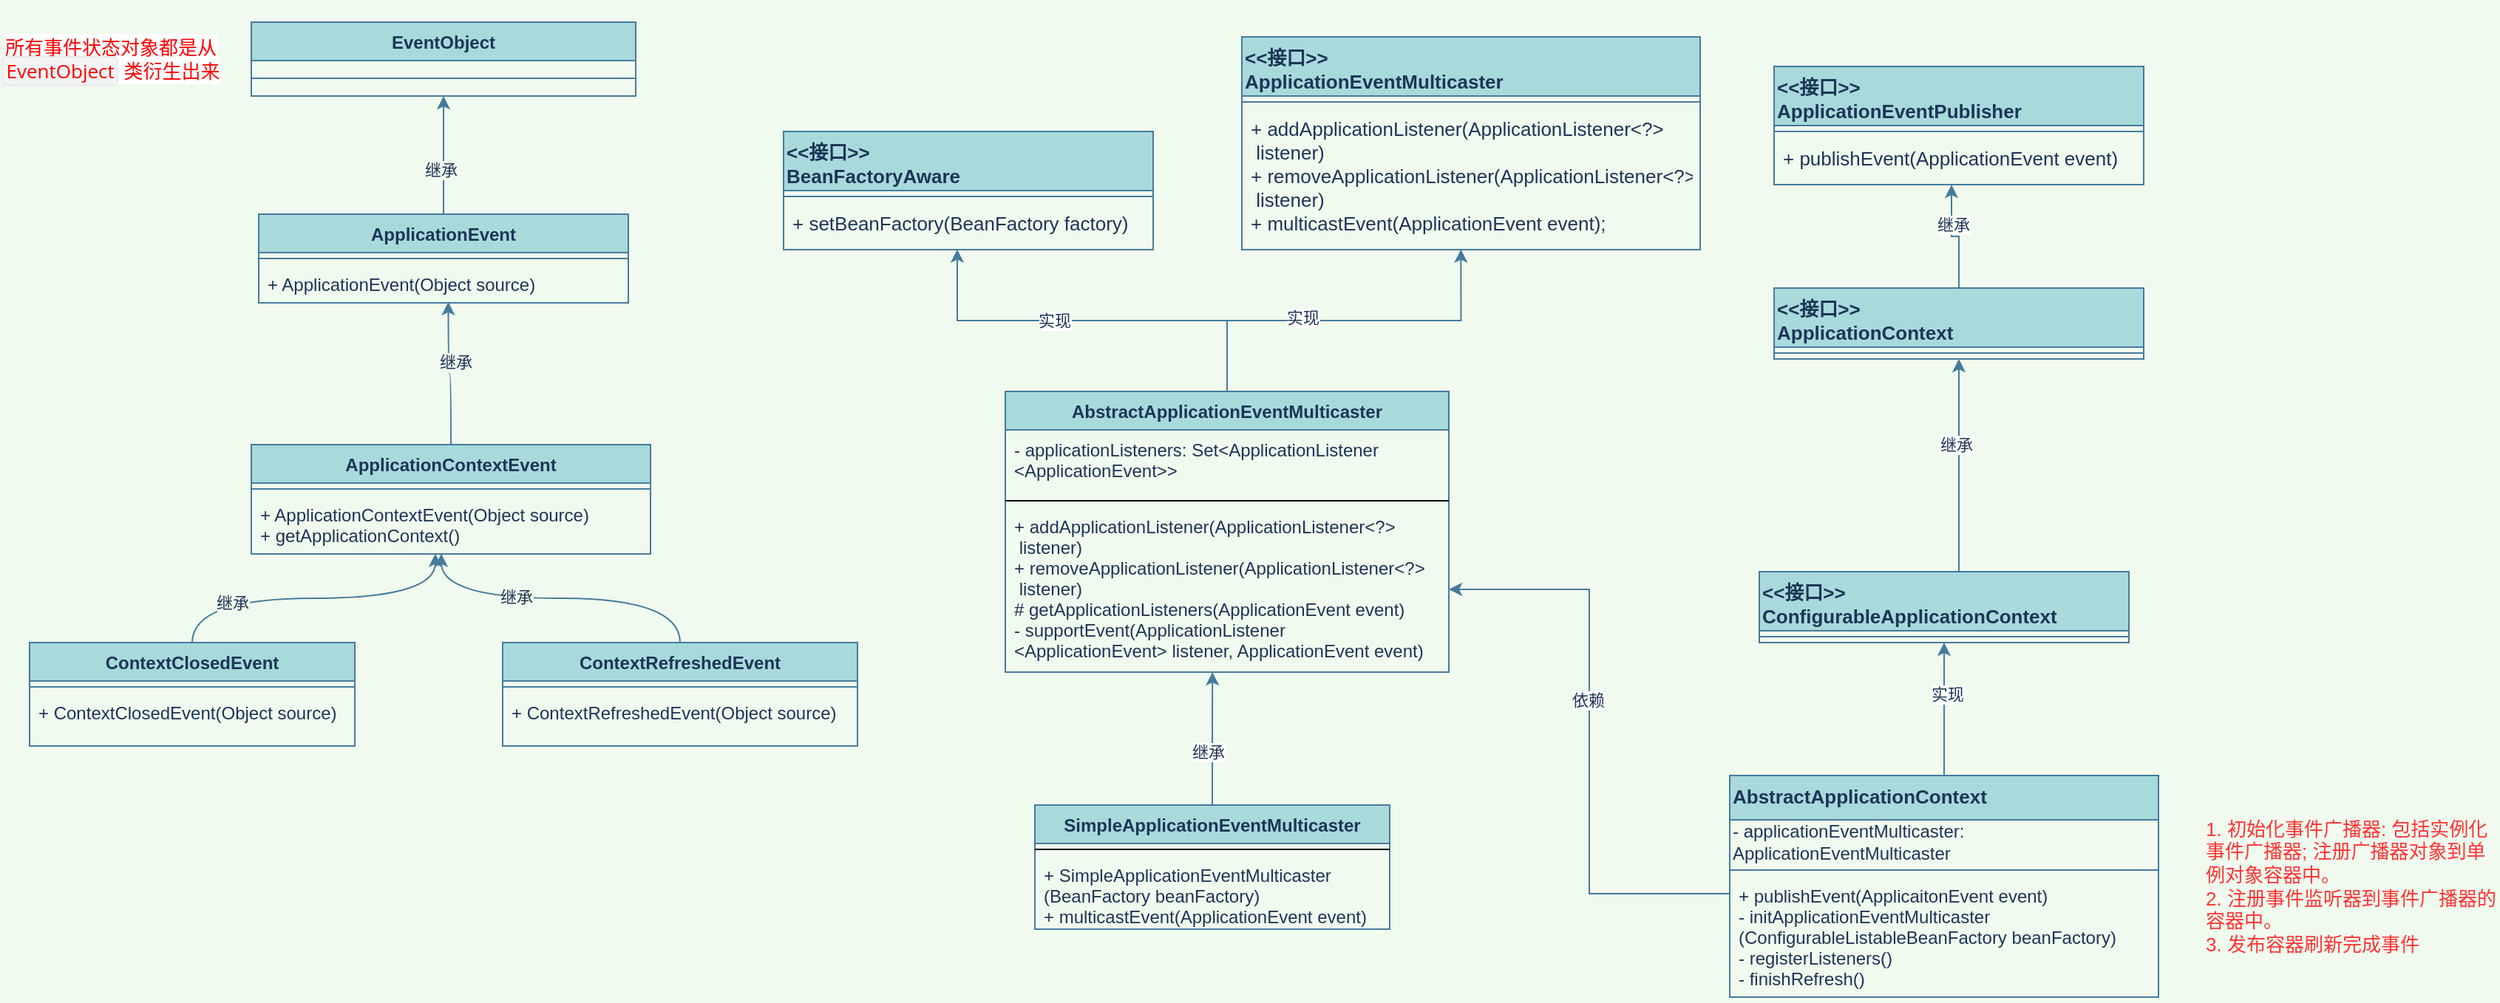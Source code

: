 <mxfile version="20.2.0" type="github">
  <diagram id="C5RBs43oDa-KdzZeNtuy" name="Page-1">
    <mxGraphModel dx="1865" dy="547" grid="1" gridSize="10" guides="1" tooltips="1" connect="1" arrows="1" fold="1" page="1" pageScale="1" pageWidth="827" pageHeight="1169" background="#F1FAEE" math="0" shadow="0">
      <root>
        <mxCell id="WIyWlLk6GJQsqaUBKTNV-0" />
        <mxCell id="WIyWlLk6GJQsqaUBKTNV-1" parent="WIyWlLk6GJQsqaUBKTNV-0" />
        <mxCell id="B0YlaRKhiyRvBtyhOVPh-0" value="EventObject" style="swimlane;fontStyle=1;align=center;verticalAlign=top;childLayout=stackLayout;horizontal=1;startSize=26;horizontalStack=0;resizeParent=1;resizeParentMax=0;resizeLast=0;collapsible=1;marginBottom=0;fillColor=#A8DADC;strokeColor=#457B9D;fontColor=#1D3557;" vertex="1" parent="WIyWlLk6GJQsqaUBKTNV-1">
          <mxGeometry x="100" y="100" width="260" height="50" as="geometry" />
        </mxCell>
        <mxCell id="B0YlaRKhiyRvBtyhOVPh-2" value="" style="line;strokeWidth=1;fillColor=none;align=left;verticalAlign=middle;spacingTop=-1;spacingLeft=3;spacingRight=3;rotatable=0;labelPosition=right;points=[];portConstraint=eastwest;labelBackgroundColor=#F1FAEE;strokeColor=#457B9D;fontColor=#1D3557;" vertex="1" parent="B0YlaRKhiyRvBtyhOVPh-0">
          <mxGeometry y="26" width="260" height="24" as="geometry" />
        </mxCell>
        <mxCell id="B0YlaRKhiyRvBtyhOVPh-8" style="edgeStyle=orthogonalEdgeStyle;rounded=0;orthogonalLoop=1;jettySize=auto;html=1;entryX=0.5;entryY=1;entryDx=0;entryDy=0;labelBackgroundColor=#F1FAEE;strokeColor=#457B9D;fontColor=#1D3557;" edge="1" parent="WIyWlLk6GJQsqaUBKTNV-1" source="B0YlaRKhiyRvBtyhOVPh-4" target="B0YlaRKhiyRvBtyhOVPh-0">
          <mxGeometry relative="1" as="geometry" />
        </mxCell>
        <mxCell id="B0YlaRKhiyRvBtyhOVPh-9" value="继承" style="edgeLabel;html=1;align=center;verticalAlign=middle;resizable=0;points=[];labelBackgroundColor=#F1FAEE;fontColor=#1D3557;" vertex="1" connectable="0" parent="B0YlaRKhiyRvBtyhOVPh-8">
          <mxGeometry x="-0.247" y="2" relative="1" as="geometry">
            <mxPoint as="offset" />
          </mxGeometry>
        </mxCell>
        <mxCell id="B0YlaRKhiyRvBtyhOVPh-4" value="ApplicationEvent" style="swimlane;fontStyle=1;align=center;verticalAlign=top;childLayout=stackLayout;horizontal=1;startSize=26;horizontalStack=0;resizeParent=1;resizeParentMax=0;resizeLast=0;collapsible=1;marginBottom=0;fillColor=#A8DADC;strokeColor=#457B9D;fontColor=#1D3557;" vertex="1" parent="WIyWlLk6GJQsqaUBKTNV-1">
          <mxGeometry x="105" y="230" width="250" height="60" as="geometry" />
        </mxCell>
        <mxCell id="B0YlaRKhiyRvBtyhOVPh-6" value="" style="line;strokeWidth=1;fillColor=none;align=left;verticalAlign=middle;spacingTop=-1;spacingLeft=3;spacingRight=3;rotatable=0;labelPosition=right;points=[];portConstraint=eastwest;labelBackgroundColor=#F1FAEE;strokeColor=#457B9D;fontColor=#1D3557;" vertex="1" parent="B0YlaRKhiyRvBtyhOVPh-4">
          <mxGeometry y="26" width="250" height="8" as="geometry" />
        </mxCell>
        <mxCell id="B0YlaRKhiyRvBtyhOVPh-7" value="+ ApplicationEvent(Object source)" style="text;strokeColor=none;fillColor=none;align=left;verticalAlign=top;spacingLeft=4;spacingRight=4;overflow=hidden;rotatable=0;points=[[0,0.5],[1,0.5]];portConstraint=eastwest;fontColor=#1D3557;" vertex="1" parent="B0YlaRKhiyRvBtyhOVPh-4">
          <mxGeometry y="34" width="250" height="26" as="geometry" />
        </mxCell>
        <mxCell id="B0YlaRKhiyRvBtyhOVPh-22" style="edgeStyle=orthogonalEdgeStyle;curved=1;rounded=0;orthogonalLoop=1;jettySize=auto;html=1;entryX=0.461;entryY=0.995;entryDx=0;entryDy=0;fontColor=#1D3557;strokeColor=#457B9D;fillColor=#A8DADC;entryPerimeter=0;labelBackgroundColor=#F1FAEE;" edge="1" parent="WIyWlLk6GJQsqaUBKTNV-1" source="B0YlaRKhiyRvBtyhOVPh-10" target="B0YlaRKhiyRvBtyhOVPh-17">
          <mxGeometry relative="1" as="geometry" />
        </mxCell>
        <mxCell id="B0YlaRKhiyRvBtyhOVPh-23" value="继承" style="edgeLabel;html=1;align=center;verticalAlign=middle;resizable=0;points=[];fontColor=#1D3557;labelBackgroundColor=#F1FAEE;" vertex="1" connectable="0" parent="B0YlaRKhiyRvBtyhOVPh-22">
          <mxGeometry x="-0.493" y="-3" relative="1" as="geometry">
            <mxPoint as="offset" />
          </mxGeometry>
        </mxCell>
        <mxCell id="B0YlaRKhiyRvBtyhOVPh-10" value="ContextClosedEvent" style="swimlane;fontStyle=1;align=center;verticalAlign=top;childLayout=stackLayout;horizontal=1;startSize=26;horizontalStack=0;resizeParent=1;resizeParentMax=0;resizeLast=0;collapsible=1;marginBottom=0;fontColor=#1D3557;strokeColor=#457B9D;fillColor=#A8DADC;" vertex="1" parent="WIyWlLk6GJQsqaUBKTNV-1">
          <mxGeometry x="-50" y="520" width="220" height="70" as="geometry" />
        </mxCell>
        <mxCell id="B0YlaRKhiyRvBtyhOVPh-12" value="" style="line;strokeWidth=1;fillColor=none;align=left;verticalAlign=middle;spacingTop=-1;spacingLeft=3;spacingRight=3;rotatable=0;labelPosition=right;points=[];portConstraint=eastwest;fontColor=#1D3557;labelBackgroundColor=#F1FAEE;strokeColor=#457B9D;" vertex="1" parent="B0YlaRKhiyRvBtyhOVPh-10">
          <mxGeometry y="26" width="220" height="8" as="geometry" />
        </mxCell>
        <mxCell id="B0YlaRKhiyRvBtyhOVPh-13" value="+ ContextClosedEvent(Object source) " style="text;strokeColor=none;fillColor=none;align=left;verticalAlign=top;spacingLeft=4;spacingRight=4;overflow=hidden;rotatable=0;points=[[0,0.5],[1,0.5]];portConstraint=eastwest;fontColor=#1D3557;" vertex="1" parent="B0YlaRKhiyRvBtyhOVPh-10">
          <mxGeometry y="34" width="220" height="36" as="geometry" />
        </mxCell>
        <mxCell id="B0YlaRKhiyRvBtyhOVPh-18" style="edgeStyle=orthogonalEdgeStyle;rounded=0;orthogonalLoop=1;jettySize=auto;html=1;entryX=0.513;entryY=0.977;entryDx=0;entryDy=0;entryPerimeter=0;fontColor=#1D3557;strokeColor=#457B9D;fillColor=#A8DADC;curved=1;labelBackgroundColor=#F1FAEE;" edge="1" parent="WIyWlLk6GJQsqaUBKTNV-1" source="B0YlaRKhiyRvBtyhOVPh-14" target="B0YlaRKhiyRvBtyhOVPh-7">
          <mxGeometry relative="1" as="geometry" />
        </mxCell>
        <mxCell id="B0YlaRKhiyRvBtyhOVPh-19" value="继承" style="edgeLabel;html=1;align=center;verticalAlign=middle;resizable=0;points=[];fontColor=#1D3557;labelBackgroundColor=#F1FAEE;" vertex="1" connectable="0" parent="B0YlaRKhiyRvBtyhOVPh-18">
          <mxGeometry x="0.176" y="-4" relative="1" as="geometry">
            <mxPoint as="offset" />
          </mxGeometry>
        </mxCell>
        <mxCell id="B0YlaRKhiyRvBtyhOVPh-14" value="ApplicationContextEvent" style="swimlane;fontStyle=1;align=center;verticalAlign=top;childLayout=stackLayout;horizontal=1;startSize=26;horizontalStack=0;resizeParent=1;resizeParentMax=0;resizeLast=0;collapsible=1;marginBottom=0;fontColor=#1D3557;strokeColor=#457B9D;fillColor=#A8DADC;" vertex="1" parent="WIyWlLk6GJQsqaUBKTNV-1">
          <mxGeometry x="100" y="386" width="270" height="74" as="geometry" />
        </mxCell>
        <mxCell id="B0YlaRKhiyRvBtyhOVPh-16" value="" style="line;strokeWidth=1;fillColor=none;align=left;verticalAlign=middle;spacingTop=-1;spacingLeft=3;spacingRight=3;rotatable=0;labelPosition=right;points=[];portConstraint=eastwest;fontColor=#1D3557;labelBackgroundColor=#F1FAEE;strokeColor=#457B9D;" vertex="1" parent="B0YlaRKhiyRvBtyhOVPh-14">
          <mxGeometry y="26" width="270" height="8" as="geometry" />
        </mxCell>
        <mxCell id="B0YlaRKhiyRvBtyhOVPh-17" value="+ ApplicationContextEvent(Object source)&#xa;+ getApplicationContext()" style="text;strokeColor=none;fillColor=none;align=left;verticalAlign=top;spacingLeft=4;spacingRight=4;overflow=hidden;rotatable=0;points=[[0,0.5],[1,0.5]];portConstraint=eastwest;fontColor=#1D3557;" vertex="1" parent="B0YlaRKhiyRvBtyhOVPh-14">
          <mxGeometry y="34" width="270" height="40" as="geometry" />
        </mxCell>
        <mxCell id="B0YlaRKhiyRvBtyhOVPh-30" style="edgeStyle=orthogonalEdgeStyle;curved=1;rounded=0;orthogonalLoop=1;jettySize=auto;html=1;exitX=0.5;exitY=0;exitDx=0;exitDy=0;entryX=0.476;entryY=0.995;entryDx=0;entryDy=0;entryPerimeter=0;fontColor=#1D3557;strokeColor=#457B9D;fillColor=#A8DADC;labelBackgroundColor=#F1FAEE;" edge="1" parent="WIyWlLk6GJQsqaUBKTNV-1" source="B0YlaRKhiyRvBtyhOVPh-24" target="B0YlaRKhiyRvBtyhOVPh-17">
          <mxGeometry relative="1" as="geometry" />
        </mxCell>
        <mxCell id="B0YlaRKhiyRvBtyhOVPh-31" value="继承" style="edgeLabel;html=1;align=center;verticalAlign=middle;resizable=0;points=[];fontColor=#1D3557;labelBackgroundColor=#F1FAEE;" vertex="1" connectable="0" parent="B0YlaRKhiyRvBtyhOVPh-30">
          <mxGeometry x="0.277" y="-1" relative="1" as="geometry">
            <mxPoint as="offset" />
          </mxGeometry>
        </mxCell>
        <mxCell id="B0YlaRKhiyRvBtyhOVPh-24" value="ContextRefreshedEvent" style="swimlane;fontStyle=1;align=center;verticalAlign=top;childLayout=stackLayout;horizontal=1;startSize=26;horizontalStack=0;resizeParent=1;resizeParentMax=0;resizeLast=0;collapsible=1;marginBottom=0;fontColor=#1D3557;strokeColor=#457B9D;fillColor=#A8DADC;" vertex="1" parent="WIyWlLk6GJQsqaUBKTNV-1">
          <mxGeometry x="270" y="520" width="240" height="70" as="geometry" />
        </mxCell>
        <mxCell id="B0YlaRKhiyRvBtyhOVPh-25" value="" style="line;strokeWidth=1;fillColor=none;align=left;verticalAlign=middle;spacingTop=-1;spacingLeft=3;spacingRight=3;rotatable=0;labelPosition=right;points=[];portConstraint=eastwest;fontColor=#1D3557;labelBackgroundColor=#F1FAEE;strokeColor=#457B9D;" vertex="1" parent="B0YlaRKhiyRvBtyhOVPh-24">
          <mxGeometry y="26" width="240" height="8" as="geometry" />
        </mxCell>
        <mxCell id="B0YlaRKhiyRvBtyhOVPh-26" value="+ ContextRefreshedEvent(Object source) " style="text;strokeColor=none;fillColor=none;align=left;verticalAlign=top;spacingLeft=4;spacingRight=4;overflow=hidden;rotatable=0;points=[[0,0.5],[1,0.5]];portConstraint=eastwest;fontColor=#1D3557;" vertex="1" parent="B0YlaRKhiyRvBtyhOVPh-24">
          <mxGeometry y="34" width="240" height="36" as="geometry" />
        </mxCell>
        <mxCell id="B0YlaRKhiyRvBtyhOVPh-32" value="&lt;font color=&quot;#ff0000&quot;&gt;&lt;span style=&quot;box-sizing: border-box; font-family: &amp;quot;Open Sans&amp;quot;, &amp;quot;Clear Sans&amp;quot;, &amp;quot;Helvetica Neue&amp;quot;, Helvetica, Arial, &amp;quot;Segoe UI Emoji&amp;quot;, sans-serif; font-size: 13px; orphans: 4; text-align: start; background-color: rgb(255, 255, 255);&quot; class=&quot;md-plain md-expand&quot;&gt;所有事件状态对象都是从 &lt;/span&gt;&lt;span style=&quot;box-sizing: border-box; font-family: &amp;quot;Open Sans&amp;quot;, &amp;quot;Clear Sans&amp;quot;, &amp;quot;Helvetica Neue&amp;quot;, Helvetica, Arial, &amp;quot;Segoe UI Emoji&amp;quot;, sans-serif; font-size: 13px; orphans: 4; text-align: start; background-color: rgb(255, 255, 255);&quot; class=&quot;md-pair-s&quot; spellcheck=&quot;false&quot;&gt;&lt;code style=&quot;box-sizing: border-box; font-family: var(--monospace); vertical-align: initial; border: 1px solid rgb(231, 234, 237); background-color: rgb(243, 244, 244); border-radius: 3px; padding: 0px 2px; font-size: 13px;&quot;&gt;EventObject&lt;/code&gt;&lt;/span&gt;&lt;span style=&quot;box-sizing: border-box; font-family: &amp;quot;Open Sans&amp;quot;, &amp;quot;Clear Sans&amp;quot;, &amp;quot;Helvetica Neue&amp;quot;, Helvetica, Arial, &amp;quot;Segoe UI Emoji&amp;quot;, sans-serif; font-size: 13px; orphans: 4; text-align: start; background-color: rgb(255, 255, 255);&quot; class=&quot;md-plain md-expand&quot;&gt; 类衍生出来&lt;/span&gt;&lt;/font&gt;" style="text;html=1;strokeColor=none;fillColor=none;align=center;verticalAlign=middle;whiteSpace=wrap;rounded=0;fontColor=#1D3557;fontSize=13;" vertex="1" parent="WIyWlLk6GJQsqaUBKTNV-1">
          <mxGeometry x="-70" y="85" width="150" height="80" as="geometry" />
        </mxCell>
        <mxCell id="B0YlaRKhiyRvBtyhOVPh-40" value="&lt;&lt;接口&gt;&gt;&#xa;ApplicationEventMulticaster" style="swimlane;fontStyle=1;align=left;verticalAlign=top;childLayout=stackLayout;horizontal=1;startSize=40;horizontalStack=0;resizeParent=1;resizeParentMax=0;resizeLast=0;collapsible=1;marginBottom=0;fontSize=13;fontColor=#1D3557;strokeColor=#457B9D;fillColor=#A8DADC;" vertex="1" parent="WIyWlLk6GJQsqaUBKTNV-1">
          <mxGeometry x="770" y="110" width="310" height="144" as="geometry">
            <mxRectangle x="490" y="100" width="220" height="40" as="alternateBounds" />
          </mxGeometry>
        </mxCell>
        <mxCell id="B0YlaRKhiyRvBtyhOVPh-42" value="" style="line;strokeWidth=1;fillColor=none;align=left;verticalAlign=middle;spacingTop=-1;spacingLeft=3;spacingRight=3;rotatable=0;labelPosition=right;points=[];portConstraint=eastwest;fontSize=13;fontColor=#1D3557;labelBackgroundColor=#F1FAEE;strokeColor=#457B9D;" vertex="1" parent="B0YlaRKhiyRvBtyhOVPh-40">
          <mxGeometry y="40" width="310" height="8" as="geometry" />
        </mxCell>
        <mxCell id="B0YlaRKhiyRvBtyhOVPh-43" value="+ addApplicationListener(ApplicationListener&lt;?&gt;&#xa; listener)&#xa;+ removeApplicationListener(ApplicationListener&lt;?&gt;&#xa; listener)&#xa;+ multicastEvent(ApplicationEvent event);" style="text;strokeColor=none;fillColor=none;align=left;verticalAlign=top;spacingLeft=4;spacingRight=4;overflow=hidden;rotatable=0;points=[[0,0.5],[1,0.5]];portConstraint=eastwest;fontSize=13;fontColor=#1D3557;" vertex="1" parent="B0YlaRKhiyRvBtyhOVPh-40">
          <mxGeometry y="48" width="310" height="96" as="geometry" />
        </mxCell>
        <mxCell id="B0YlaRKhiyRvBtyhOVPh-48" style="edgeStyle=orthogonalEdgeStyle;rounded=0;orthogonalLoop=1;jettySize=auto;html=1;entryX=0.478;entryY=0.998;entryDx=0;entryDy=0;entryPerimeter=0;fontColor=#1D3557;strokeColor=#457B9D;fillColor=#A8DADC;" edge="1" parent="WIyWlLk6GJQsqaUBKTNV-1" source="B0YlaRKhiyRvBtyhOVPh-44" target="B0YlaRKhiyRvBtyhOVPh-43">
          <mxGeometry relative="1" as="geometry" />
        </mxCell>
        <mxCell id="B0YlaRKhiyRvBtyhOVPh-49" value="实现" style="edgeLabel;html=1;align=center;verticalAlign=middle;resizable=0;points=[];fontColor=#1D3557;" vertex="1" connectable="0" parent="B0YlaRKhiyRvBtyhOVPh-48">
          <mxGeometry x="-0.225" y="2" relative="1" as="geometry">
            <mxPoint as="offset" />
          </mxGeometry>
        </mxCell>
        <mxCell id="B0YlaRKhiyRvBtyhOVPh-60" style="edgeStyle=orthogonalEdgeStyle;rounded=0;orthogonalLoop=1;jettySize=auto;html=1;exitX=0.5;exitY=0;exitDx=0;exitDy=0;entryX=0.47;entryY=0.994;entryDx=0;entryDy=0;entryPerimeter=0;fontColor=#1D3557;strokeColor=#457B9D;fillColor=#A8DADC;" edge="1" parent="WIyWlLk6GJQsqaUBKTNV-1" source="B0YlaRKhiyRvBtyhOVPh-44" target="B0YlaRKhiyRvBtyhOVPh-59">
          <mxGeometry relative="1" as="geometry" />
        </mxCell>
        <mxCell id="B0YlaRKhiyRvBtyhOVPh-61" value="实现" style="edgeLabel;html=1;align=center;verticalAlign=middle;resizable=0;points=[];fontColor=#1D3557;" vertex="1" connectable="0" parent="B0YlaRKhiyRvBtyhOVPh-60">
          <mxGeometry x="0.186" relative="1" as="geometry">
            <mxPoint as="offset" />
          </mxGeometry>
        </mxCell>
        <mxCell id="B0YlaRKhiyRvBtyhOVPh-44" value="AbstractApplicationEventMulticaster" style="swimlane;fontStyle=1;align=center;verticalAlign=top;childLayout=stackLayout;horizontal=1;startSize=26;horizontalStack=0;resizeParent=1;resizeParentMax=0;resizeLast=0;collapsible=1;marginBottom=0;fontColor=#1D3557;strokeColor=#457B9D;fillColor=#A8DADC;" vertex="1" parent="WIyWlLk6GJQsqaUBKTNV-1">
          <mxGeometry x="610" y="350" width="300" height="190" as="geometry" />
        </mxCell>
        <mxCell id="B0YlaRKhiyRvBtyhOVPh-45" value="- applicationListeners: Set&lt;ApplicationListener&#xa;&lt;ApplicationEvent&gt;&gt;" style="text;strokeColor=none;fillColor=none;align=left;verticalAlign=top;spacingLeft=4;spacingRight=4;overflow=hidden;rotatable=0;points=[[0,0.5],[1,0.5]];portConstraint=eastwest;fontColor=#1D3557;" vertex="1" parent="B0YlaRKhiyRvBtyhOVPh-44">
          <mxGeometry y="26" width="300" height="44" as="geometry" />
        </mxCell>
        <mxCell id="B0YlaRKhiyRvBtyhOVPh-46" value="" style="line;strokeWidth=1;fillColor=none;align=left;verticalAlign=middle;spacingTop=-1;spacingLeft=3;spacingRight=3;rotatable=0;labelPosition=right;points=[];portConstraint=eastwest;fontColor=#1D3557;" vertex="1" parent="B0YlaRKhiyRvBtyhOVPh-44">
          <mxGeometry y="70" width="300" height="8" as="geometry" />
        </mxCell>
        <mxCell id="B0YlaRKhiyRvBtyhOVPh-47" value="+ addApplicationListener(ApplicationListener&lt;?&gt;&#xa; listener)&#xa;+ removeApplicationListener(ApplicationListener&lt;?&gt;&#xa; listener)&#xa;# getApplicationListeners(ApplicationEvent event)&#xa;- supportEvent(ApplicationListener&#xa;&lt;ApplicationEvent&gt; listener, ApplicationEvent event)" style="text;strokeColor=none;fillColor=none;align=left;verticalAlign=top;spacingLeft=4;spacingRight=4;overflow=hidden;rotatable=0;points=[[0,0.5],[1,0.5]];portConstraint=eastwest;fontColor=#1D3557;" vertex="1" parent="B0YlaRKhiyRvBtyhOVPh-44">
          <mxGeometry y="78" width="300" height="112" as="geometry" />
        </mxCell>
        <mxCell id="B0YlaRKhiyRvBtyhOVPh-54" style="edgeStyle=orthogonalEdgeStyle;rounded=0;orthogonalLoop=1;jettySize=auto;html=1;entryX=0.467;entryY=1;entryDx=0;entryDy=0;entryPerimeter=0;fontColor=#1D3557;strokeColor=#457B9D;fillColor=#A8DADC;" edge="1" parent="WIyWlLk6GJQsqaUBKTNV-1" source="B0YlaRKhiyRvBtyhOVPh-50" target="B0YlaRKhiyRvBtyhOVPh-47">
          <mxGeometry relative="1" as="geometry" />
        </mxCell>
        <mxCell id="B0YlaRKhiyRvBtyhOVPh-55" value="继承" style="edgeLabel;html=1;align=center;verticalAlign=middle;resizable=0;points=[];fontColor=#1D3557;" vertex="1" connectable="0" parent="B0YlaRKhiyRvBtyhOVPh-54">
          <mxGeometry x="-0.205" y="3" relative="1" as="geometry">
            <mxPoint as="offset" />
          </mxGeometry>
        </mxCell>
        <mxCell id="B0YlaRKhiyRvBtyhOVPh-50" value="SimpleApplicationEventMulticaster" style="swimlane;fontStyle=1;align=center;verticalAlign=top;childLayout=stackLayout;horizontal=1;startSize=26;horizontalStack=0;resizeParent=1;resizeParentMax=0;resizeLast=0;collapsible=1;marginBottom=0;fontColor=#1D3557;strokeColor=#457B9D;fillColor=#A8DADC;" vertex="1" parent="WIyWlLk6GJQsqaUBKTNV-1">
          <mxGeometry x="630" y="630" width="240" height="84" as="geometry" />
        </mxCell>
        <mxCell id="B0YlaRKhiyRvBtyhOVPh-52" value="" style="line;strokeWidth=1;fillColor=none;align=left;verticalAlign=middle;spacingTop=-1;spacingLeft=3;spacingRight=3;rotatable=0;labelPosition=right;points=[];portConstraint=eastwest;fontColor=#1D3557;" vertex="1" parent="B0YlaRKhiyRvBtyhOVPh-50">
          <mxGeometry y="26" width="240" height="8" as="geometry" />
        </mxCell>
        <mxCell id="B0YlaRKhiyRvBtyhOVPh-53" value="+ SimpleApplicationEventMulticaster&#xa;(BeanFactory beanFactory)&#xa;+ multicastEvent(ApplicationEvent event)" style="text;strokeColor=none;fillColor=none;align=left;verticalAlign=top;spacingLeft=4;spacingRight=4;overflow=hidden;rotatable=0;points=[[0,0.5],[1,0.5]];portConstraint=eastwest;fontColor=#1D3557;" vertex="1" parent="B0YlaRKhiyRvBtyhOVPh-50">
          <mxGeometry y="34" width="240" height="50" as="geometry" />
        </mxCell>
        <mxCell id="B0YlaRKhiyRvBtyhOVPh-57" value="&lt;&lt;接口&gt;&gt;&#xa;BeanFactoryAware" style="swimlane;fontStyle=1;align=left;verticalAlign=top;childLayout=stackLayout;horizontal=1;startSize=40;horizontalStack=0;resizeParent=1;resizeParentMax=0;resizeLast=0;collapsible=1;marginBottom=0;fontSize=13;fontColor=#1D3557;strokeColor=#457B9D;fillColor=#A8DADC;" vertex="1" parent="WIyWlLk6GJQsqaUBKTNV-1">
          <mxGeometry x="460" y="174" width="250" height="80" as="geometry">
            <mxRectangle x="490" y="100" width="220" height="40" as="alternateBounds" />
          </mxGeometry>
        </mxCell>
        <mxCell id="B0YlaRKhiyRvBtyhOVPh-58" value="" style="line;strokeWidth=1;fillColor=none;align=left;verticalAlign=middle;spacingTop=-1;spacingLeft=3;spacingRight=3;rotatable=0;labelPosition=right;points=[];portConstraint=eastwest;fontSize=13;fontColor=#1D3557;labelBackgroundColor=#F1FAEE;strokeColor=#457B9D;" vertex="1" parent="B0YlaRKhiyRvBtyhOVPh-57">
          <mxGeometry y="40" width="250" height="8" as="geometry" />
        </mxCell>
        <mxCell id="B0YlaRKhiyRvBtyhOVPh-59" value="+ setBeanFactory(BeanFactory factory)" style="text;strokeColor=none;fillColor=none;align=left;verticalAlign=top;spacingLeft=4;spacingRight=4;overflow=hidden;rotatable=0;points=[[0,0.5],[1,0.5]];portConstraint=eastwest;fontSize=13;fontColor=#1D3557;" vertex="1" parent="B0YlaRKhiyRvBtyhOVPh-57">
          <mxGeometry y="48" width="250" height="32" as="geometry" />
        </mxCell>
        <mxCell id="B0YlaRKhiyRvBtyhOVPh-62" value="&lt;&lt;接口&gt;&gt;&#xa;ApplicationEventPublisher" style="swimlane;fontStyle=1;align=left;verticalAlign=top;childLayout=stackLayout;horizontal=1;startSize=40;horizontalStack=0;resizeParent=1;resizeParentMax=0;resizeLast=0;collapsible=1;marginBottom=0;fontSize=13;fontColor=#1D3557;strokeColor=#457B9D;fillColor=#A8DADC;" vertex="1" parent="WIyWlLk6GJQsqaUBKTNV-1">
          <mxGeometry x="1130" y="130" width="250" height="80" as="geometry">
            <mxRectangle x="490" y="100" width="220" height="40" as="alternateBounds" />
          </mxGeometry>
        </mxCell>
        <mxCell id="B0YlaRKhiyRvBtyhOVPh-63" value="" style="line;strokeWidth=1;fillColor=none;align=left;verticalAlign=middle;spacingTop=-1;spacingLeft=3;spacingRight=3;rotatable=0;labelPosition=right;points=[];portConstraint=eastwest;fontSize=13;fontColor=#1D3557;labelBackgroundColor=#F1FAEE;strokeColor=#457B9D;" vertex="1" parent="B0YlaRKhiyRvBtyhOVPh-62">
          <mxGeometry y="40" width="250" height="8" as="geometry" />
        </mxCell>
        <mxCell id="B0YlaRKhiyRvBtyhOVPh-64" value="+ publishEvent(ApplicationEvent event)" style="text;strokeColor=none;fillColor=none;align=left;verticalAlign=top;spacingLeft=4;spacingRight=4;overflow=hidden;rotatable=0;points=[[0,0.5],[1,0.5]];portConstraint=eastwest;fontSize=13;fontColor=#1D3557;" vertex="1" parent="B0YlaRKhiyRvBtyhOVPh-62">
          <mxGeometry y="48" width="250" height="32" as="geometry" />
        </mxCell>
        <mxCell id="B0YlaRKhiyRvBtyhOVPh-69" style="edgeStyle=orthogonalEdgeStyle;rounded=0;orthogonalLoop=1;jettySize=auto;html=1;exitX=0.5;exitY=0;exitDx=0;exitDy=0;entryX=0.48;entryY=1;entryDx=0;entryDy=0;entryPerimeter=0;fontColor=#1D3557;strokeColor=#457B9D;fillColor=#A8DADC;" edge="1" parent="WIyWlLk6GJQsqaUBKTNV-1" source="B0YlaRKhiyRvBtyhOVPh-65" target="B0YlaRKhiyRvBtyhOVPh-64">
          <mxGeometry relative="1" as="geometry" />
        </mxCell>
        <mxCell id="B0YlaRKhiyRvBtyhOVPh-70" value="继承" style="edgeLabel;html=1;align=center;verticalAlign=middle;resizable=0;points=[];fontColor=#1D3557;" vertex="1" connectable="0" parent="B0YlaRKhiyRvBtyhOVPh-69">
          <mxGeometry x="0.28" y="-1" relative="1" as="geometry">
            <mxPoint as="offset" />
          </mxGeometry>
        </mxCell>
        <mxCell id="B0YlaRKhiyRvBtyhOVPh-65" value="&lt;&lt;接口&gt;&gt;&#xa;ApplicationContext" style="swimlane;fontStyle=1;align=left;verticalAlign=top;childLayout=stackLayout;horizontal=1;startSize=40;horizontalStack=0;resizeParent=1;resizeParentMax=0;resizeLast=0;collapsible=1;marginBottom=0;fontSize=13;fontColor=#1D3557;strokeColor=#457B9D;fillColor=#A8DADC;" vertex="1" parent="WIyWlLk6GJQsqaUBKTNV-1">
          <mxGeometry x="1130" y="280" width="250" height="48" as="geometry">
            <mxRectangle x="490" y="100" width="220" height="40" as="alternateBounds" />
          </mxGeometry>
        </mxCell>
        <mxCell id="B0YlaRKhiyRvBtyhOVPh-66" value="" style="line;strokeWidth=1;fillColor=none;align=left;verticalAlign=middle;spacingTop=-1;spacingLeft=3;spacingRight=3;rotatable=0;labelPosition=right;points=[];portConstraint=eastwest;fontSize=13;fontColor=#1D3557;labelBackgroundColor=#F1FAEE;strokeColor=#457B9D;" vertex="1" parent="B0YlaRKhiyRvBtyhOVPh-65">
          <mxGeometry y="40" width="250" height="8" as="geometry" />
        </mxCell>
        <mxCell id="B0YlaRKhiyRvBtyhOVPh-74" style="edgeStyle=orthogonalEdgeStyle;rounded=0;orthogonalLoop=1;jettySize=auto;html=1;exitX=0.5;exitY=0;exitDx=0;exitDy=0;entryX=0.5;entryY=1;entryDx=0;entryDy=0;fontColor=#1D3557;strokeColor=#457B9D;fillColor=#A8DADC;" edge="1" parent="WIyWlLk6GJQsqaUBKTNV-1" source="B0YlaRKhiyRvBtyhOVPh-71" target="B0YlaRKhiyRvBtyhOVPh-65">
          <mxGeometry relative="1" as="geometry">
            <Array as="points">
              <mxPoint x="1255" y="350" />
              <mxPoint x="1255" y="350" />
            </Array>
          </mxGeometry>
        </mxCell>
        <mxCell id="B0YlaRKhiyRvBtyhOVPh-76" value="继承" style="edgeLabel;html=1;align=center;verticalAlign=middle;resizable=0;points=[];fontColor=#1D3557;" vertex="1" connectable="0" parent="B0YlaRKhiyRvBtyhOVPh-74">
          <mxGeometry x="0.247" y="2" relative="1" as="geometry">
            <mxPoint as="offset" />
          </mxGeometry>
        </mxCell>
        <mxCell id="B0YlaRKhiyRvBtyhOVPh-71" value="&lt;&lt;接口&gt;&gt;&#xa;ConfigurableApplicationContext" style="swimlane;fontStyle=1;align=left;verticalAlign=top;childLayout=stackLayout;horizontal=1;startSize=40;horizontalStack=0;resizeParent=1;resizeParentMax=0;resizeLast=0;collapsible=1;marginBottom=0;fontSize=13;fontColor=#1D3557;strokeColor=#457B9D;fillColor=#A8DADC;" vertex="1" parent="WIyWlLk6GJQsqaUBKTNV-1">
          <mxGeometry x="1120" y="472" width="250" height="48" as="geometry">
            <mxRectangle x="490" y="100" width="220" height="40" as="alternateBounds" />
          </mxGeometry>
        </mxCell>
        <mxCell id="B0YlaRKhiyRvBtyhOVPh-72" value="" style="line;strokeWidth=1;fillColor=none;align=left;verticalAlign=middle;spacingTop=-1;spacingLeft=3;spacingRight=3;rotatable=0;labelPosition=right;points=[];portConstraint=eastwest;fontSize=13;fontColor=#1D3557;labelBackgroundColor=#F1FAEE;strokeColor=#457B9D;" vertex="1" parent="B0YlaRKhiyRvBtyhOVPh-71">
          <mxGeometry y="40" width="250" height="8" as="geometry" />
        </mxCell>
        <mxCell id="B0YlaRKhiyRvBtyhOVPh-81" style="edgeStyle=orthogonalEdgeStyle;rounded=0;orthogonalLoop=1;jettySize=auto;html=1;exitX=0.5;exitY=0;exitDx=0;exitDy=0;entryX=0.5;entryY=1;entryDx=0;entryDy=0;fontColor=#1D3557;strokeColor=#457B9D;fillColor=#A8DADC;" edge="1" parent="WIyWlLk6GJQsqaUBKTNV-1" source="B0YlaRKhiyRvBtyhOVPh-77" target="B0YlaRKhiyRvBtyhOVPh-71">
          <mxGeometry relative="1" as="geometry" />
        </mxCell>
        <mxCell id="B0YlaRKhiyRvBtyhOVPh-82" value="实现" style="edgeLabel;html=1;align=center;verticalAlign=middle;resizable=0;points=[];fontColor=#1D3557;" vertex="1" connectable="0" parent="B0YlaRKhiyRvBtyhOVPh-81">
          <mxGeometry x="0.227" y="-2" relative="1" as="geometry">
            <mxPoint as="offset" />
          </mxGeometry>
        </mxCell>
        <mxCell id="B0YlaRKhiyRvBtyhOVPh-77" value="AbstractApplicationContext" style="swimlane;fontStyle=1;align=left;verticalAlign=top;childLayout=stackLayout;horizontal=1;startSize=30;horizontalStack=0;resizeParent=1;resizeParentMax=0;resizeLast=0;collapsible=1;marginBottom=0;fontSize=13;fontColor=#1D3557;strokeColor=#457B9D;fillColor=#A8DADC;" vertex="1" parent="WIyWlLk6GJQsqaUBKTNV-1">
          <mxGeometry x="1100" y="610" width="290" height="150" as="geometry">
            <mxRectangle x="490" y="100" width="220" height="40" as="alternateBounds" />
          </mxGeometry>
        </mxCell>
        <mxCell id="B0YlaRKhiyRvBtyhOVPh-80" value="-&amp;nbsp;applicationEventMulticaster: ApplicationEventMulticaster" style="text;html=1;strokeColor=none;fillColor=none;align=left;verticalAlign=middle;whiteSpace=wrap;rounded=0;fontColor=#1D3557;" vertex="1" parent="B0YlaRKhiyRvBtyhOVPh-77">
          <mxGeometry y="30" width="290" height="30" as="geometry" />
        </mxCell>
        <mxCell id="B0YlaRKhiyRvBtyhOVPh-78" value="" style="line;strokeWidth=1;fillColor=none;align=left;verticalAlign=middle;spacingTop=-1;spacingLeft=3;spacingRight=3;rotatable=0;labelPosition=right;points=[];portConstraint=eastwest;fontSize=13;fontColor=#1D3557;labelBackgroundColor=#F1FAEE;strokeColor=#457B9D;" vertex="1" parent="B0YlaRKhiyRvBtyhOVPh-77">
          <mxGeometry y="60" width="290" height="8" as="geometry" />
        </mxCell>
        <mxCell id="B0YlaRKhiyRvBtyhOVPh-79" value="+ publishEvent(ApplicaitonEvent event)&#xa;- initApplicationEventMulticaster&#xa;(ConfigurableListableBeanFactory beanFactory)&#xa;- registerListeners()&#xa;- finishRefresh()" style="text;strokeColor=none;fillColor=none;align=left;verticalAlign=top;spacingLeft=4;spacingRight=4;overflow=hidden;rotatable=0;points=[[0,0.5],[1,0.5]];portConstraint=eastwest;fontSize=12;fontColor=#1D3557;" vertex="1" parent="B0YlaRKhiyRvBtyhOVPh-77">
          <mxGeometry y="68" width="290" height="82" as="geometry" />
        </mxCell>
        <mxCell id="B0YlaRKhiyRvBtyhOVPh-84" style="edgeStyle=orthogonalEdgeStyle;rounded=0;orthogonalLoop=1;jettySize=auto;html=1;exitX=0;exitY=1;exitDx=0;exitDy=0;entryX=1;entryY=0.5;entryDx=0;entryDy=0;fontColor=#1D3557;strokeColor=#457B9D;fillColor=#A8DADC;" edge="1" parent="WIyWlLk6GJQsqaUBKTNV-1" source="B0YlaRKhiyRvBtyhOVPh-80" target="B0YlaRKhiyRvBtyhOVPh-47">
          <mxGeometry relative="1" as="geometry" />
        </mxCell>
        <mxCell id="B0YlaRKhiyRvBtyhOVPh-85" value="依赖" style="edgeLabel;html=1;align=center;verticalAlign=middle;resizable=0;points=[];fontColor=#1D3557;" vertex="1" connectable="0" parent="B0YlaRKhiyRvBtyhOVPh-84">
          <mxGeometry x="0.186" y="1" relative="1" as="geometry">
            <mxPoint as="offset" />
          </mxGeometry>
        </mxCell>
        <mxCell id="B0YlaRKhiyRvBtyhOVPh-90" value="&lt;font color=&quot;#ff3333&quot;&gt;1. 初始化事件广播器: 包括实例化事件广播器; 注册广播器对象到单例对象容器中。&lt;br&gt;2.&amp;nbsp;注册事件监听器到事件广播器的容器中。&lt;br&gt;3.&amp;nbsp;发布容器刷新完成事件&lt;/font&gt;" style="text;html=1;strokeColor=none;fillColor=none;align=left;verticalAlign=middle;whiteSpace=wrap;rounded=0;fontColor=#1D3557;fontSize=13;" vertex="1" parent="WIyWlLk6GJQsqaUBKTNV-1">
          <mxGeometry x="1420" y="625" width="200" height="120" as="geometry" />
        </mxCell>
      </root>
    </mxGraphModel>
  </diagram>
</mxfile>

